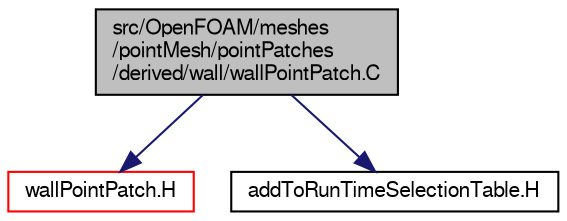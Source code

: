 digraph "src/OpenFOAM/meshes/pointMesh/pointPatches/derived/wall/wallPointPatch.C"
{
  bgcolor="transparent";
  edge [fontname="FreeSans",fontsize="10",labelfontname="FreeSans",labelfontsize="10"];
  node [fontname="FreeSans",fontsize="10",shape=record];
  Node0 [label="src/OpenFOAM/meshes\l/pointMesh/pointPatches\l/derived/wall/wallPointPatch.C",height=0.2,width=0.4,color="black", fillcolor="grey75", style="filled", fontcolor="black"];
  Node0 -> Node1 [color="midnightblue",fontsize="10",style="solid",fontname="FreeSans"];
  Node1 [label="wallPointPatch.H",height=0.2,width=0.4,color="red",URL="$a11498.html"];
  Node0 -> Node156 [color="midnightblue",fontsize="10",style="solid",fontname="FreeSans"];
  Node156 [label="addToRunTimeSelectionTable.H",height=0.2,width=0.4,color="black",URL="$a09263.html",tooltip="Macros for easy insertion into run-time selection tables. "];
}
